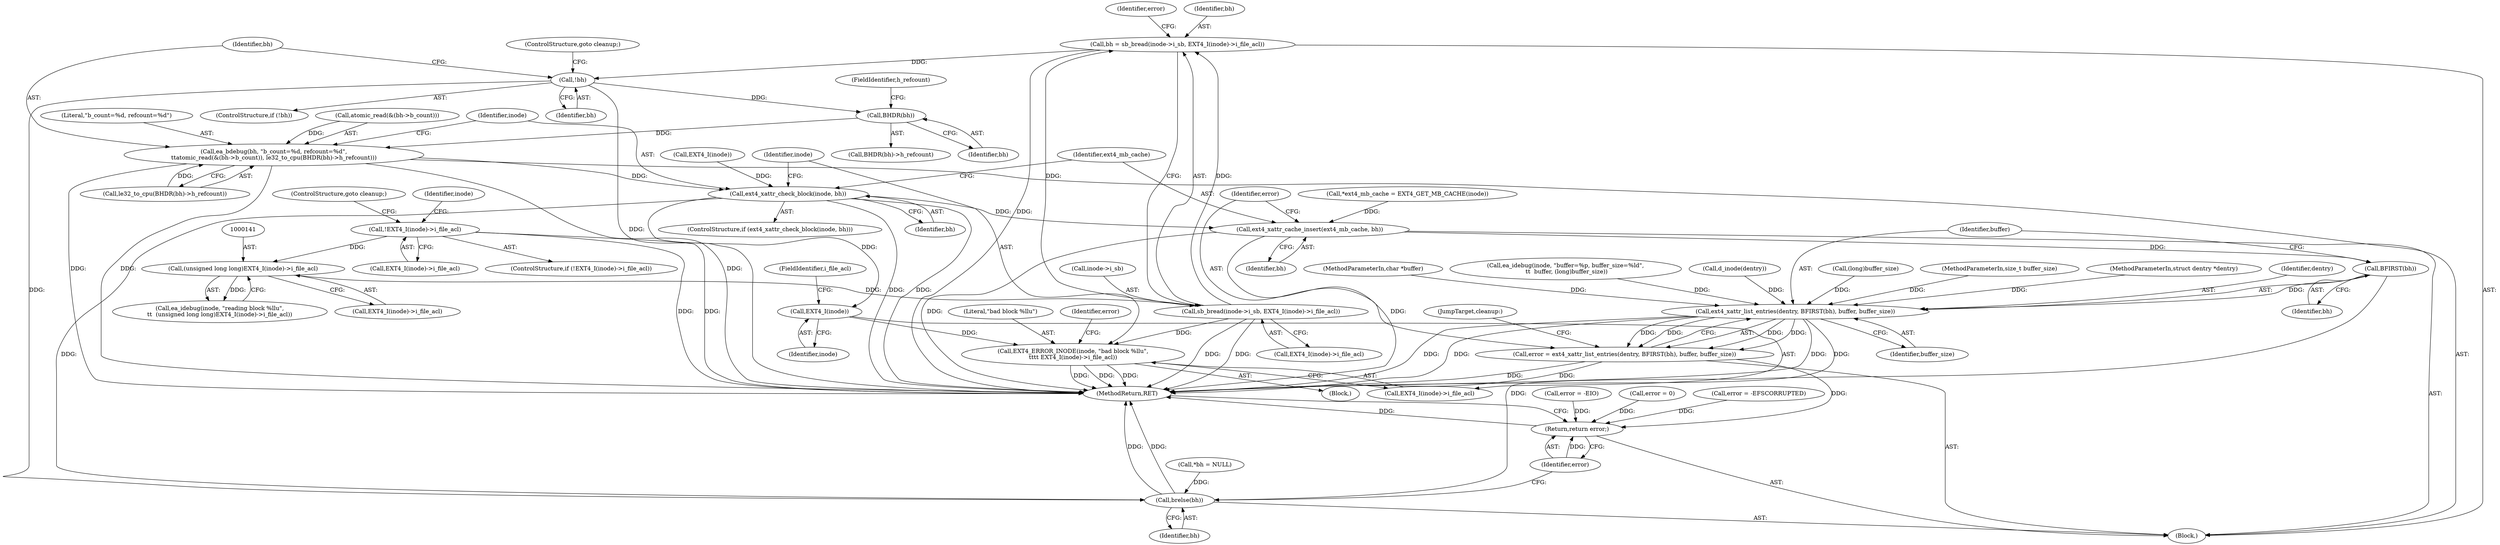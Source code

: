 digraph "0_linux_82939d7999dfc1f1998c4b1c12e2f19edbdff272_2@API" {
"1000146" [label="(Call,bh = sb_bread(inode->i_sb, EXT4_I(inode)->i_file_acl))"];
"1000148" [label="(Call,sb_bread(inode->i_sb, EXT4_I(inode)->i_file_acl))"];
"1000140" [label="(Call,(unsigned long long)EXT4_I(inode)->i_file_acl)"];
"1000131" [label="(Call,!EXT4_I(inode)->i_file_acl)"];
"1000161" [label="(Call,!bh)"];
"1000174" [label="(Call,BHDR(bh))"];
"1000164" [label="(Call,ea_bdebug(bh, \"b_count=%d, refcount=%d\",\n\t\tatomic_read(&(bh->b_count)), le32_to_cpu(BHDR(bh)->h_refcount)))"];
"1000178" [label="(Call,ext4_xattr_check_block(inode, bh))"];
"1000186" [label="(Call,EXT4_I(inode))"];
"1000182" [label="(Call,EXT4_ERROR_INODE(inode, \"bad block %llu\",\n\t\t\t\t EXT4_I(inode)->i_file_acl))"];
"1000194" [label="(Call,ext4_xattr_cache_insert(ext4_mb_cache, bh))"];
"1000201" [label="(Call,BFIRST(bh))"];
"1000199" [label="(Call,ext4_xattr_list_entries(dentry, BFIRST(bh), buffer, buffer_size))"];
"1000197" [label="(Call,error = ext4_xattr_list_entries(dentry, BFIRST(bh), buffer, buffer_size))"];
"1000208" [label="(Return,return error;)"];
"1000206" [label="(Call,brelse(bh))"];
"1000160" [label="(ControlStructure,if (!bh))"];
"1000138" [label="(Identifier,inode)"];
"1000195" [label="(Identifier,ext4_mb_cache)"];
"1000206" [label="(Call,brelse(bh))"];
"1000204" [label="(Identifier,buffer_size)"];
"1000104" [label="(Block,)"];
"1000153" [label="(Call,EXT4_I(inode))"];
"1000208" [label="(Return,return error;)"];
"1000185" [label="(Call,EXT4_I(inode)->i_file_acl)"];
"1000157" [label="(Identifier,error)"];
"1000187" [label="(Identifier,inode)"];
"1000179" [label="(Identifier,inode)"];
"1000124" [label="(Call,(long)buffer_size)"];
"1000147" [label="(Identifier,bh)"];
"1000148" [label="(Call,sb_bread(inode->i_sb, EXT4_I(inode)->i_file_acl))"];
"1000172" [label="(Call,le32_to_cpu(BHDR(bh)->h_refcount))"];
"1000183" [label="(Identifier,inode)"];
"1000178" [label="(Call,ext4_xattr_check_block(inode, bh))"];
"1000132" [label="(Call,EXT4_I(inode)->i_file_acl)"];
"1000177" [label="(ControlStructure,if (ext4_xattr_check_block(inode, bh)))"];
"1000130" [label="(ControlStructure,if (!EXT4_I(inode)->i_file_acl))"];
"1000201" [label="(Call,BFIRST(bh))"];
"1000146" [label="(Call,bh = sb_bread(inode->i_sb, EXT4_I(inode)->i_file_acl))"];
"1000164" [label="(Call,ea_bdebug(bh, \"b_count=%d, refcount=%d\",\n\t\tatomic_read(&(bh->b_count)), le32_to_cpu(BHDR(bh)->h_refcount)))"];
"1000140" [label="(Call,(unsigned long long)EXT4_I(inode)->i_file_acl)"];
"1000180" [label="(Identifier,bh)"];
"1000103" [label="(MethodParameterIn,size_t buffer_size)"];
"1000162" [label="(Identifier,bh)"];
"1000196" [label="(Identifier,bh)"];
"1000202" [label="(Identifier,bh)"];
"1000194" [label="(Call,ext4_xattr_cache_insert(ext4_mb_cache, bh))"];
"1000175" [label="(Identifier,bh)"];
"1000116" [label="(Call,*ext4_mb_cache = EXT4_GET_MB_CACHE(inode))"];
"1000131" [label="(Call,!EXT4_I(inode)->i_file_acl)"];
"1000176" [label="(FieldIdentifier,h_refcount)"];
"1000198" [label="(Identifier,error)"];
"1000137" [label="(Call,ea_idebug(inode, \"reading block %llu\",\n\t\t  (unsigned long long)EXT4_I(inode)->i_file_acl))"];
"1000161" [label="(Call,!bh)"];
"1000101" [label="(MethodParameterIn,struct dentry *dentry)"];
"1000199" [label="(Call,ext4_xattr_list_entries(dentry, BFIRST(bh), buffer, buffer_size))"];
"1000205" [label="(JumpTarget,cleanup:)"];
"1000190" [label="(Identifier,error)"];
"1000156" [label="(Call,error = -EIO)"];
"1000200" [label="(Identifier,dentry)"];
"1000209" [label="(Identifier,error)"];
"1000111" [label="(Call,*bh = NULL)"];
"1000102" [label="(MethodParameterIn,char *buffer)"];
"1000174" [label="(Call,BHDR(bh))"];
"1000136" [label="(ControlStructure,goto cleanup;)"];
"1000188" [label="(FieldIdentifier,i_file_acl)"];
"1000181" [label="(Block,)"];
"1000197" [label="(Call,error = ext4_xattr_list_entries(dentry, BFIRST(bh), buffer, buffer_size))"];
"1000210" [label="(MethodReturn,RET)"];
"1000149" [label="(Call,inode->i_sb)"];
"1000184" [label="(Literal,\"bad block %llu\")"];
"1000142" [label="(Call,EXT4_I(inode)->i_file_acl)"];
"1000120" [label="(Call,ea_idebug(inode, \"buffer=%p, buffer_size=%ld\",\n \t\t  buffer, (long)buffer_size))"];
"1000163" [label="(ControlStructure,goto cleanup;)"];
"1000127" [label="(Call,error = 0)"];
"1000182" [label="(Call,EXT4_ERROR_INODE(inode, \"bad block %llu\",\n\t\t\t\t EXT4_I(inode)->i_file_acl))"];
"1000203" [label="(Identifier,buffer)"];
"1000152" [label="(Call,EXT4_I(inode)->i_file_acl)"];
"1000166" [label="(Literal,\"b_count=%d, refcount=%d\")"];
"1000108" [label="(Call,d_inode(dentry))"];
"1000165" [label="(Identifier,bh)"];
"1000189" [label="(Call,error = -EFSCORRUPTED)"];
"1000173" [label="(Call,BHDR(bh)->h_refcount)"];
"1000186" [label="(Call,EXT4_I(inode))"];
"1000167" [label="(Call,atomic_read(&(bh->b_count)))"];
"1000207" [label="(Identifier,bh)"];
"1000146" -> "1000104"  [label="AST: "];
"1000146" -> "1000148"  [label="CFG: "];
"1000147" -> "1000146"  [label="AST: "];
"1000148" -> "1000146"  [label="AST: "];
"1000157" -> "1000146"  [label="CFG: "];
"1000146" -> "1000210"  [label="DDG: "];
"1000148" -> "1000146"  [label="DDG: "];
"1000148" -> "1000146"  [label="DDG: "];
"1000146" -> "1000161"  [label="DDG: "];
"1000148" -> "1000152"  [label="CFG: "];
"1000149" -> "1000148"  [label="AST: "];
"1000152" -> "1000148"  [label="AST: "];
"1000148" -> "1000210"  [label="DDG: "];
"1000148" -> "1000210"  [label="DDG: "];
"1000140" -> "1000148"  [label="DDG: "];
"1000148" -> "1000182"  [label="DDG: "];
"1000140" -> "1000137"  [label="AST: "];
"1000140" -> "1000142"  [label="CFG: "];
"1000141" -> "1000140"  [label="AST: "];
"1000142" -> "1000140"  [label="AST: "];
"1000137" -> "1000140"  [label="CFG: "];
"1000140" -> "1000137"  [label="DDG: "];
"1000131" -> "1000140"  [label="DDG: "];
"1000131" -> "1000130"  [label="AST: "];
"1000131" -> "1000132"  [label="CFG: "];
"1000132" -> "1000131"  [label="AST: "];
"1000136" -> "1000131"  [label="CFG: "];
"1000138" -> "1000131"  [label="CFG: "];
"1000131" -> "1000210"  [label="DDG: "];
"1000131" -> "1000210"  [label="DDG: "];
"1000161" -> "1000160"  [label="AST: "];
"1000161" -> "1000162"  [label="CFG: "];
"1000162" -> "1000161"  [label="AST: "];
"1000163" -> "1000161"  [label="CFG: "];
"1000165" -> "1000161"  [label="CFG: "];
"1000161" -> "1000210"  [label="DDG: "];
"1000161" -> "1000174"  [label="DDG: "];
"1000161" -> "1000206"  [label="DDG: "];
"1000174" -> "1000173"  [label="AST: "];
"1000174" -> "1000175"  [label="CFG: "];
"1000175" -> "1000174"  [label="AST: "];
"1000176" -> "1000174"  [label="CFG: "];
"1000174" -> "1000164"  [label="DDG: "];
"1000164" -> "1000104"  [label="AST: "];
"1000164" -> "1000172"  [label="CFG: "];
"1000165" -> "1000164"  [label="AST: "];
"1000166" -> "1000164"  [label="AST: "];
"1000167" -> "1000164"  [label="AST: "];
"1000172" -> "1000164"  [label="AST: "];
"1000179" -> "1000164"  [label="CFG: "];
"1000164" -> "1000210"  [label="DDG: "];
"1000164" -> "1000210"  [label="DDG: "];
"1000164" -> "1000210"  [label="DDG: "];
"1000167" -> "1000164"  [label="DDG: "];
"1000172" -> "1000164"  [label="DDG: "];
"1000164" -> "1000178"  [label="DDG: "];
"1000178" -> "1000177"  [label="AST: "];
"1000178" -> "1000180"  [label="CFG: "];
"1000179" -> "1000178"  [label="AST: "];
"1000180" -> "1000178"  [label="AST: "];
"1000183" -> "1000178"  [label="CFG: "];
"1000195" -> "1000178"  [label="CFG: "];
"1000178" -> "1000210"  [label="DDG: "];
"1000178" -> "1000210"  [label="DDG: "];
"1000153" -> "1000178"  [label="DDG: "];
"1000178" -> "1000186"  [label="DDG: "];
"1000178" -> "1000194"  [label="DDG: "];
"1000178" -> "1000206"  [label="DDG: "];
"1000186" -> "1000185"  [label="AST: "];
"1000186" -> "1000187"  [label="CFG: "];
"1000187" -> "1000186"  [label="AST: "];
"1000188" -> "1000186"  [label="CFG: "];
"1000186" -> "1000182"  [label="DDG: "];
"1000182" -> "1000181"  [label="AST: "];
"1000182" -> "1000185"  [label="CFG: "];
"1000183" -> "1000182"  [label="AST: "];
"1000184" -> "1000182"  [label="AST: "];
"1000185" -> "1000182"  [label="AST: "];
"1000190" -> "1000182"  [label="CFG: "];
"1000182" -> "1000210"  [label="DDG: "];
"1000182" -> "1000210"  [label="DDG: "];
"1000182" -> "1000210"  [label="DDG: "];
"1000194" -> "1000104"  [label="AST: "];
"1000194" -> "1000196"  [label="CFG: "];
"1000195" -> "1000194"  [label="AST: "];
"1000196" -> "1000194"  [label="AST: "];
"1000198" -> "1000194"  [label="CFG: "];
"1000194" -> "1000210"  [label="DDG: "];
"1000194" -> "1000210"  [label="DDG: "];
"1000116" -> "1000194"  [label="DDG: "];
"1000194" -> "1000201"  [label="DDG: "];
"1000201" -> "1000199"  [label="AST: "];
"1000201" -> "1000202"  [label="CFG: "];
"1000202" -> "1000201"  [label="AST: "];
"1000203" -> "1000201"  [label="CFG: "];
"1000201" -> "1000199"  [label="DDG: "];
"1000201" -> "1000206"  [label="DDG: "];
"1000199" -> "1000197"  [label="AST: "];
"1000199" -> "1000204"  [label="CFG: "];
"1000200" -> "1000199"  [label="AST: "];
"1000203" -> "1000199"  [label="AST: "];
"1000204" -> "1000199"  [label="AST: "];
"1000197" -> "1000199"  [label="CFG: "];
"1000199" -> "1000210"  [label="DDG: "];
"1000199" -> "1000210"  [label="DDG: "];
"1000199" -> "1000210"  [label="DDG: "];
"1000199" -> "1000210"  [label="DDG: "];
"1000199" -> "1000197"  [label="DDG: "];
"1000199" -> "1000197"  [label="DDG: "];
"1000199" -> "1000197"  [label="DDG: "];
"1000199" -> "1000197"  [label="DDG: "];
"1000108" -> "1000199"  [label="DDG: "];
"1000101" -> "1000199"  [label="DDG: "];
"1000120" -> "1000199"  [label="DDG: "];
"1000102" -> "1000199"  [label="DDG: "];
"1000124" -> "1000199"  [label="DDG: "];
"1000103" -> "1000199"  [label="DDG: "];
"1000197" -> "1000104"  [label="AST: "];
"1000198" -> "1000197"  [label="AST: "];
"1000205" -> "1000197"  [label="CFG: "];
"1000197" -> "1000210"  [label="DDG: "];
"1000197" -> "1000210"  [label="DDG: "];
"1000197" -> "1000208"  [label="DDG: "];
"1000208" -> "1000104"  [label="AST: "];
"1000208" -> "1000209"  [label="CFG: "];
"1000209" -> "1000208"  [label="AST: "];
"1000210" -> "1000208"  [label="CFG: "];
"1000208" -> "1000210"  [label="DDG: "];
"1000209" -> "1000208"  [label="DDG: "];
"1000189" -> "1000208"  [label="DDG: "];
"1000156" -> "1000208"  [label="DDG: "];
"1000127" -> "1000208"  [label="DDG: "];
"1000206" -> "1000104"  [label="AST: "];
"1000206" -> "1000207"  [label="CFG: "];
"1000207" -> "1000206"  [label="AST: "];
"1000209" -> "1000206"  [label="CFG: "];
"1000206" -> "1000210"  [label="DDG: "];
"1000206" -> "1000210"  [label="DDG: "];
"1000111" -> "1000206"  [label="DDG: "];
}
